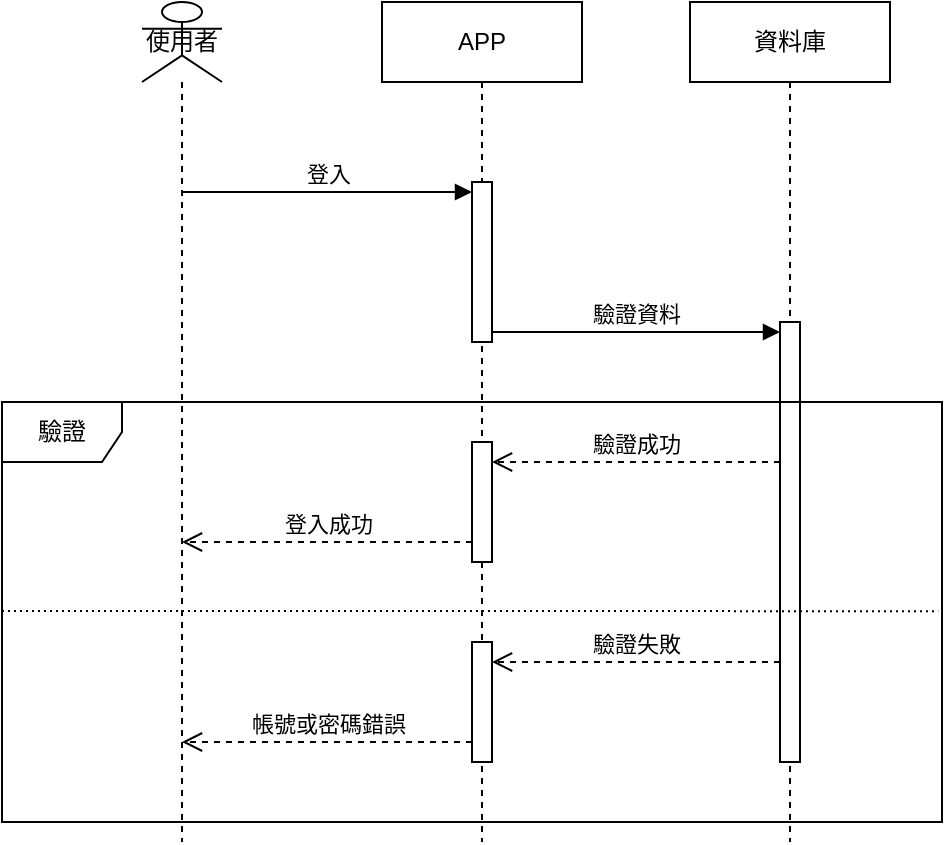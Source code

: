 <mxfile>
    <diagram name="第 1 页" id="zrPnzTWYwnRGHxYs-smv">
        <mxGraphModel dx="1040" dy="654" grid="1" gridSize="10" guides="1" tooltips="1" connect="1" arrows="1" fold="1" page="1" pageScale="1" pageWidth="827" pageHeight="1169" math="0" shadow="0">
            <root>
                <mxCell id="0"/>
                <mxCell id="1" parent="0"/>
                <mxCell id="ptcaI2gP4qYrkbsskPqV-5" value="APP" style="shape=umlLifeline;perimeter=lifelinePerimeter;whiteSpace=wrap;html=1;container=1;dropTarget=0;collapsible=0;recursiveResize=0;outlineConnect=0;portConstraint=eastwest;newEdgeStyle={&quot;curved&quot;:0,&quot;rounded&quot;:0};" parent="1" vertex="1">
                    <mxGeometry x="280" y="100" width="100" height="420" as="geometry"/>
                </mxCell>
                <mxCell id="ptcaI2gP4qYrkbsskPqV-7" value="" style="html=1;points=[[0,0,0,0,5],[0,1,0,0,-5],[1,0,0,0,5],[1,1,0,0,-5]];perimeter=orthogonalPerimeter;outlineConnect=0;targetShapes=umlLifeline;portConstraint=eastwest;newEdgeStyle={&quot;curved&quot;:0,&quot;rounded&quot;:0};" parent="ptcaI2gP4qYrkbsskPqV-5" vertex="1">
                    <mxGeometry x="45" y="90" width="10" height="80" as="geometry"/>
                </mxCell>
                <mxCell id="ptcaI2gP4qYrkbsskPqV-6" value="資料庫" style="shape=umlLifeline;perimeter=lifelinePerimeter;whiteSpace=wrap;html=1;container=1;dropTarget=0;collapsible=0;recursiveResize=0;outlineConnect=0;portConstraint=eastwest;newEdgeStyle={&quot;curved&quot;:0,&quot;rounded&quot;:0};" parent="1" vertex="1">
                    <mxGeometry x="434" y="100" width="100" height="420" as="geometry"/>
                </mxCell>
                <mxCell id="ptcaI2gP4qYrkbsskPqV-15" value="" style="html=1;points=[[0,0,0,0,5],[0,1,0,0,-5],[1,0,0,0,5],[1,1,0,0,-5]];perimeter=orthogonalPerimeter;outlineConnect=0;targetShapes=umlLifeline;portConstraint=eastwest;newEdgeStyle={&quot;curved&quot;:0,&quot;rounded&quot;:0};" parent="ptcaI2gP4qYrkbsskPqV-6" vertex="1">
                    <mxGeometry x="45" y="160" width="10" height="220" as="geometry"/>
                </mxCell>
                <mxCell id="ptcaI2gP4qYrkbsskPqV-8" value="登入" style="html=1;verticalAlign=bottom;endArrow=block;curved=0;rounded=0;entryX=0;entryY=0;entryDx=0;entryDy=5;" parent="1" source="ptcaI2gP4qYrkbsskPqV-14" target="ptcaI2gP4qYrkbsskPqV-7" edge="1">
                    <mxGeometry relative="1" as="geometry">
                        <mxPoint x="200" y="195" as="sourcePoint"/>
                    </mxGeometry>
                </mxCell>
                <mxCell id="ptcaI2gP4qYrkbsskPqV-14" value="使用者" style="shape=umlLifeline;perimeter=lifelinePerimeter;whiteSpace=wrap;html=1;container=1;dropTarget=0;collapsible=0;recursiveResize=0;outlineConnect=0;portConstraint=eastwest;newEdgeStyle={&quot;curved&quot;:0,&quot;rounded&quot;:0};participant=umlActor;" parent="1" vertex="1">
                    <mxGeometry x="160" y="100" width="40" height="420" as="geometry"/>
                </mxCell>
                <mxCell id="ptcaI2gP4qYrkbsskPqV-16" value="驗證資料" style="html=1;verticalAlign=bottom;endArrow=block;curved=0;rounded=0;exitX=1;exitY=1;exitDx=0;exitDy=-5;exitPerimeter=0;entryX=0;entryY=0;entryDx=0;entryDy=5;entryPerimeter=0;" parent="1" source="ptcaI2gP4qYrkbsskPqV-7" target="ptcaI2gP4qYrkbsskPqV-15" edge="1">
                    <mxGeometry width="80" relative="1" as="geometry">
                        <mxPoint x="380" y="270" as="sourcePoint"/>
                        <mxPoint x="450" y="270" as="targetPoint"/>
                    </mxGeometry>
                </mxCell>
                <mxCell id="ptcaI2gP4qYrkbsskPqV-17" value="驗證" style="shape=umlFrame;whiteSpace=wrap;html=1;pointerEvents=0;" parent="1" vertex="1">
                    <mxGeometry x="90" y="300" width="470" height="210" as="geometry"/>
                </mxCell>
                <mxCell id="ptcaI2gP4qYrkbsskPqV-22" value="" style="endArrow=none;html=1;rounded=0;dashed=1;dashPattern=1 2;entryX=0.996;entryY=0.498;entryDx=0;entryDy=0;entryPerimeter=0;" parent="1" target="ptcaI2gP4qYrkbsskPqV-17" edge="1">
                    <mxGeometry relative="1" as="geometry">
                        <mxPoint x="90" y="404.5" as="sourcePoint"/>
                        <mxPoint x="250" y="404.5" as="targetPoint"/>
                    </mxGeometry>
                </mxCell>
                <mxCell id="ptcaI2gP4qYrkbsskPqV-23" value="&lt;div&gt;&lt;br&gt;&lt;/div&gt;&lt;div&gt;&lt;br&gt;&lt;/div&gt;" style="resizable=0;html=1;whiteSpace=wrap;align=right;verticalAlign=bottom;" parent="ptcaI2gP4qYrkbsskPqV-22" connectable="0" vertex="1">
                    <mxGeometry x="1" relative="1" as="geometry"/>
                </mxCell>
                <mxCell id="ptcaI2gP4qYrkbsskPqV-24" value="驗證成功" style="html=1;verticalAlign=bottom;endArrow=open;dashed=1;endSize=8;curved=0;rounded=0;" parent="1" target="ptcaI2gP4qYrkbsskPqV-29" edge="1">
                    <mxGeometry relative="1" as="geometry">
                        <mxPoint x="479" y="330" as="sourcePoint"/>
                        <mxPoint x="330" y="330" as="targetPoint"/>
                    </mxGeometry>
                </mxCell>
                <mxCell id="ptcaI2gP4qYrkbsskPqV-25" value="驗證失敗" style="html=1;verticalAlign=bottom;endArrow=open;dashed=1;endSize=8;curved=0;rounded=0;" parent="1" target="ptcaI2gP4qYrkbsskPqV-30" edge="1">
                    <mxGeometry relative="1" as="geometry">
                        <mxPoint x="479" y="430" as="sourcePoint"/>
                        <mxPoint x="330" y="430" as="targetPoint"/>
                    </mxGeometry>
                </mxCell>
                <mxCell id="ptcaI2gP4qYrkbsskPqV-29" value="" style="html=1;points=[[0,0,0,0,5],[0,1,0,0,-5],[1,0,0,0,5],[1,1,0,0,-5]];perimeter=orthogonalPerimeter;outlineConnect=0;targetShapes=umlLifeline;portConstraint=eastwest;newEdgeStyle={&quot;curved&quot;:0,&quot;rounded&quot;:0};" parent="1" vertex="1">
                    <mxGeometry x="325" y="320" width="10" height="60" as="geometry"/>
                </mxCell>
                <mxCell id="ptcaI2gP4qYrkbsskPqV-30" value="" style="html=1;points=[[0,0,0,0,5],[0,1,0,0,-5],[1,0,0,0,5],[1,1,0,0,-5]];perimeter=orthogonalPerimeter;outlineConnect=0;targetShapes=umlLifeline;portConstraint=eastwest;newEdgeStyle={&quot;curved&quot;:0,&quot;rounded&quot;:0};" parent="1" vertex="1">
                    <mxGeometry x="325" y="420" width="10" height="60" as="geometry"/>
                </mxCell>
                <mxCell id="ptcaI2gP4qYrkbsskPqV-33" value="登入成功" style="html=1;verticalAlign=bottom;endArrow=open;dashed=1;endSize=8;curved=0;rounded=0;" parent="1" target="ptcaI2gP4qYrkbsskPqV-14" edge="1">
                    <mxGeometry relative="1" as="geometry">
                        <mxPoint x="325" y="370" as="sourcePoint"/>
                        <mxPoint x="245" y="370" as="targetPoint"/>
                    </mxGeometry>
                </mxCell>
                <mxCell id="ptcaI2gP4qYrkbsskPqV-34" value="帳號或密碼錯誤" style="html=1;verticalAlign=bottom;endArrow=open;dashed=1;endSize=8;curved=0;rounded=0;" parent="1" edge="1">
                    <mxGeometry relative="1" as="geometry">
                        <mxPoint x="325" y="470" as="sourcePoint"/>
                        <mxPoint x="180" y="470" as="targetPoint"/>
                    </mxGeometry>
                </mxCell>
            </root>
        </mxGraphModel>
    </diagram>
</mxfile>